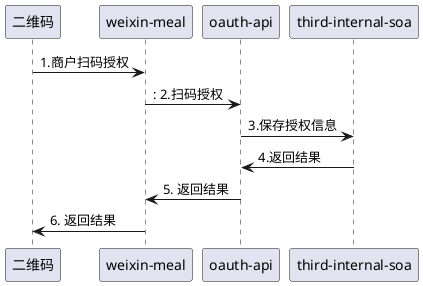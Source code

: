 


@startuml
二维码 -> weixin as "weixin-meal": 1.商户扫码授权
weixin -> oauth as "oauth-api": : 2.扫码授权
oauth ->  third as "third-internal-soa" : 3.保存授权信息
third -> oauth : 4.返回结果
oauth -> weixin : 5. 返回结果
weixin -> 二维码 : 6. 返回结果
@enduml



